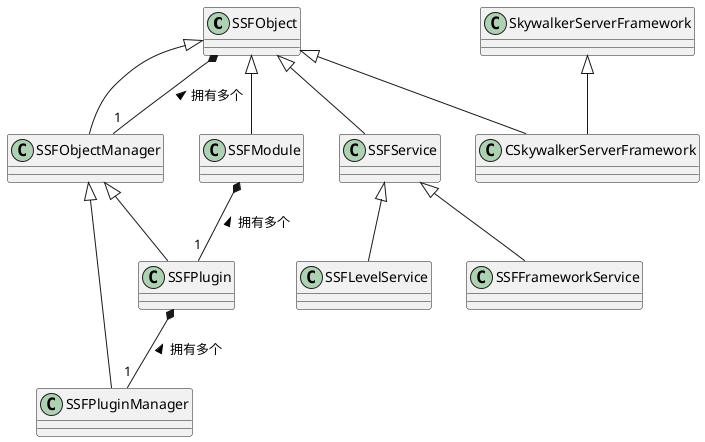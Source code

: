 ﻿@startuml SkywalkerServerFramework

class SSFObject
{
}

'继承自 SSFObject
SSFObject <|-- CSkywalkerServerFramework
SSFObject <|-- SSFObjectManager
SSFObject <|-- SSFModule
SSFObject <|-- SSFService

class SkywalkerServerFramework
{
}

SkywalkerServerFramework <|-- CSkywalkerServerFramework
class CSkywalkerServerFramework
{
}

class SSFObjectManager
{

}

' SSFObject 与 SSFObjectManager
SSFObject *-- "1" SSFObjectManager : "拥有多个 <"

class SSFModule
{

}

' SSFModule 与 SSFPlugin
SSFModule *-- "1" SSFPlugin : "拥有多个 <"

class SSFService
{

}

'继承自 SSFObjectManager
SSFObjectManager <|-- SSFPlugin
SSFObjectManager <|-- SSFPluginManager
class SSFPlugin
{

}

class SSFPluginManager
{

}

' SSFPlugin 与 SSFPluginManager
SSFPlugin *-- "1" SSFPluginManager : "拥有多个 <"

'继承自 SSFOService
SSFService <|-- SSFFrameworkService
SSFService <|-- SSFLevelService
class SSFFrameworkService
{
}

class SSFLevelService
{
}

@enduml
